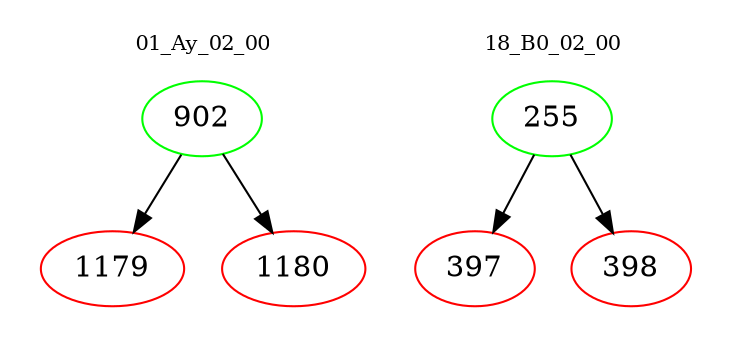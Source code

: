 digraph{
subgraph cluster_0 {
color = white
label = "01_Ay_02_00";
fontsize=10;
T0_902 [label="902", color="green"]
T0_902 -> T0_1179 [color="black"]
T0_1179 [label="1179", color="red"]
T0_902 -> T0_1180 [color="black"]
T0_1180 [label="1180", color="red"]
}
subgraph cluster_1 {
color = white
label = "18_B0_02_00";
fontsize=10;
T1_255 [label="255", color="green"]
T1_255 -> T1_397 [color="black"]
T1_397 [label="397", color="red"]
T1_255 -> T1_398 [color="black"]
T1_398 [label="398", color="red"]
}
}

